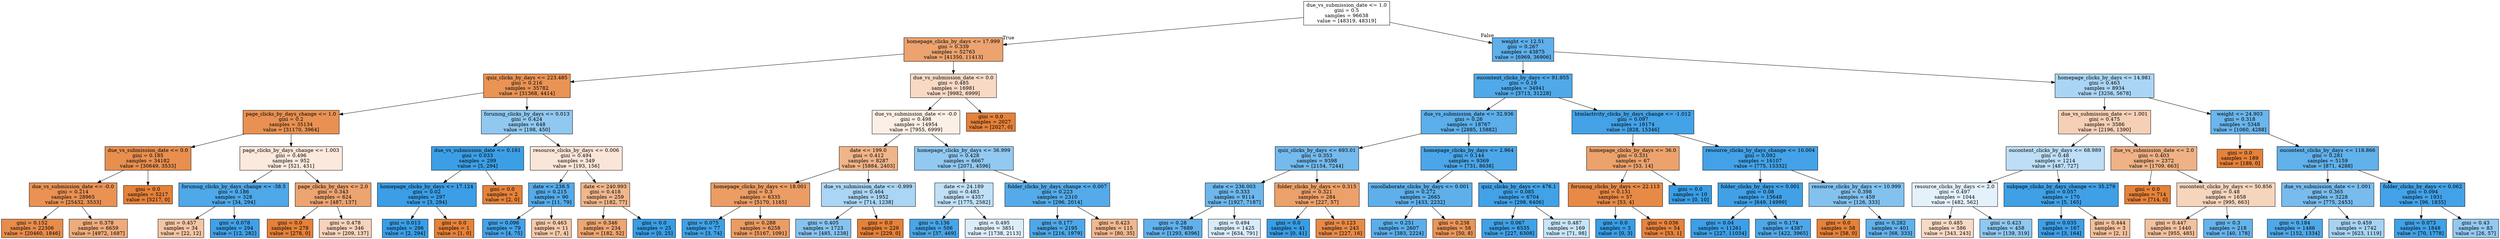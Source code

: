 digraph Tree {
node [shape=box, style="filled", color="black"] ;
0 [label="due_vs_submission_date <= 1.0\ngini = 0.5\nsamples = 96638\nvalue = [48319, 48319]", fillcolor="#e5813900"] ;
1 [label="homepage_clicks_by_days <= 17.999\ngini = 0.339\nsamples = 52763\nvalue = [41350, 11413]", fillcolor="#e58139b9"] ;
0 -> 1 [labeldistance=2.5, labelangle=45, headlabel="True"] ;
2 [label="quiz_clicks_by_days <= 223.485\ngini = 0.216\nsamples = 35782\nvalue = [31368, 4414]", fillcolor="#e58139db"] ;
1 -> 2 ;
3 [label="page_clicks_by_days_change <= 1.0\ngini = 0.2\nsamples = 35134\nvalue = [31170, 3964]", fillcolor="#e58139df"] ;
2 -> 3 ;
4 [label="due_vs_submission_date <= 0.0\ngini = 0.185\nsamples = 34182\nvalue = [30649, 3533]", fillcolor="#e58139e2"] ;
3 -> 4 ;
5 [label="due_vs_submission_date <= -0.0\ngini = 0.214\nsamples = 28965\nvalue = [25432, 3533]", fillcolor="#e58139dc"] ;
4 -> 5 ;
6 [label="gini = 0.152\nsamples = 22306\nvalue = [20460, 1846]", fillcolor="#e58139e8"] ;
5 -> 6 ;
7 [label="gini = 0.378\nsamples = 6659\nvalue = [4972, 1687]", fillcolor="#e58139a8"] ;
5 -> 7 ;
8 [label="gini = 0.0\nsamples = 5217\nvalue = [5217, 0]", fillcolor="#e58139ff"] ;
4 -> 8 ;
9 [label="page_clicks_by_days_change <= 1.003\ngini = 0.496\nsamples = 952\nvalue = [521, 431]", fillcolor="#e581392c"] ;
3 -> 9 ;
10 [label="forumng_clicks_by_days_change <= -38.5\ngini = 0.186\nsamples = 328\nvalue = [34, 294]", fillcolor="#399de5e2"] ;
9 -> 10 ;
11 [label="gini = 0.457\nsamples = 34\nvalue = [22, 12]", fillcolor="#e5813974"] ;
10 -> 11 ;
12 [label="gini = 0.078\nsamples = 294\nvalue = [12, 282]", fillcolor="#399de5f4"] ;
10 -> 12 ;
13 [label="page_clicks_by_days <= 2.0\ngini = 0.343\nsamples = 624\nvalue = [487, 137]", fillcolor="#e58139b7"] ;
9 -> 13 ;
14 [label="gini = 0.0\nsamples = 278\nvalue = [278, 0]", fillcolor="#e58139ff"] ;
13 -> 14 ;
15 [label="gini = 0.478\nsamples = 346\nvalue = [209, 137]", fillcolor="#e5813958"] ;
13 -> 15 ;
16 [label="forumng_clicks_by_days <= 0.013\ngini = 0.424\nsamples = 648\nvalue = [198, 450]", fillcolor="#399de58f"] ;
2 -> 16 ;
17 [label="due_vs_submission_date <= 0.161\ngini = 0.033\nsamples = 299\nvalue = [5, 294]", fillcolor="#399de5fb"] ;
16 -> 17 ;
18 [label="homepage_clicks_by_days <= 17.124\ngini = 0.02\nsamples = 297\nvalue = [3, 294]", fillcolor="#399de5fc"] ;
17 -> 18 ;
19 [label="gini = 0.013\nsamples = 296\nvalue = [2, 294]", fillcolor="#399de5fd"] ;
18 -> 19 ;
20 [label="gini = 0.0\nsamples = 1\nvalue = [1, 0]", fillcolor="#e58139ff"] ;
18 -> 20 ;
21 [label="gini = 0.0\nsamples = 2\nvalue = [2, 0]", fillcolor="#e58139ff"] ;
17 -> 21 ;
22 [label="resource_clicks_by_days <= 0.006\ngini = 0.494\nsamples = 349\nvalue = [193, 156]", fillcolor="#e5813931"] ;
16 -> 22 ;
23 [label="date <= 238.5\ngini = 0.215\nsamples = 90\nvalue = [11, 79]", fillcolor="#399de5db"] ;
22 -> 23 ;
24 [label="gini = 0.096\nsamples = 79\nvalue = [4, 75]", fillcolor="#399de5f1"] ;
23 -> 24 ;
25 [label="gini = 0.463\nsamples = 11\nvalue = [7, 4]", fillcolor="#e581396d"] ;
23 -> 25 ;
26 [label="date <= 240.993\ngini = 0.418\nsamples = 259\nvalue = [182, 77]", fillcolor="#e5813993"] ;
22 -> 26 ;
27 [label="gini = 0.346\nsamples = 234\nvalue = [182, 52]", fillcolor="#e58139b6"] ;
26 -> 27 ;
28 [label="gini = 0.0\nsamples = 25\nvalue = [0, 25]", fillcolor="#399de5ff"] ;
26 -> 28 ;
29 [label="due_vs_submission_date <= 0.0\ngini = 0.485\nsamples = 16981\nvalue = [9982, 6999]", fillcolor="#e581394c"] ;
1 -> 29 ;
30 [label="due_vs_submission_date <= -0.0\ngini = 0.498\nsamples = 14954\nvalue = [7955, 6999]", fillcolor="#e581391f"] ;
29 -> 30 ;
31 [label="date <= 199.0\ngini = 0.412\nsamples = 8287\nvalue = [5884, 2403]", fillcolor="#e5813997"] ;
30 -> 31 ;
32 [label="homepage_clicks_by_days <= 18.001\ngini = 0.3\nsamples = 6335\nvalue = [5170, 1165]", fillcolor="#e58139c6"] ;
31 -> 32 ;
33 [label="gini = 0.075\nsamples = 77\nvalue = [3, 74]", fillcolor="#399de5f5"] ;
32 -> 33 ;
34 [label="gini = 0.288\nsamples = 6258\nvalue = [5167, 1091]", fillcolor="#e58139c9"] ;
32 -> 34 ;
35 [label="due_vs_submission_date <= -0.999\ngini = 0.464\nsamples = 1952\nvalue = [714, 1238]", fillcolor="#399de56c"] ;
31 -> 35 ;
36 [label="gini = 0.405\nsamples = 1723\nvalue = [485, 1238]", fillcolor="#399de59b"] ;
35 -> 36 ;
37 [label="gini = 0.0\nsamples = 229\nvalue = [229, 0]", fillcolor="#e58139ff"] ;
35 -> 37 ;
38 [label="homepage_clicks_by_days <= 36.999\ngini = 0.428\nsamples = 6667\nvalue = [2071, 4596]", fillcolor="#399de58c"] ;
30 -> 38 ;
39 [label="date <= 24.189\ngini = 0.483\nsamples = 4357\nvalue = [1775, 2582]", fillcolor="#399de550"] ;
38 -> 39 ;
40 [label="gini = 0.136\nsamples = 506\nvalue = [37, 469]", fillcolor="#399de5eb"] ;
39 -> 40 ;
41 [label="gini = 0.495\nsamples = 3851\nvalue = [1738, 2113]", fillcolor="#399de52d"] ;
39 -> 41 ;
42 [label="folder_clicks_by_days_change <= 0.007\ngini = 0.223\nsamples = 2310\nvalue = [296, 2014]", fillcolor="#399de5da"] ;
38 -> 42 ;
43 [label="gini = 0.177\nsamples = 2195\nvalue = [216, 1979]", fillcolor="#399de5e3"] ;
42 -> 43 ;
44 [label="gini = 0.423\nsamples = 115\nvalue = [80, 35]", fillcolor="#e581398f"] ;
42 -> 44 ;
45 [label="gini = 0.0\nsamples = 2027\nvalue = [2027, 0]", fillcolor="#e58139ff"] ;
29 -> 45 ;
46 [label="weight <= 12.51\ngini = 0.267\nsamples = 43875\nvalue = [6969, 36906]", fillcolor="#399de5cf"] ;
0 -> 46 [labeldistance=2.5, labelangle=-45, headlabel="False"] ;
47 [label="oucontent_clicks_by_days <= 91.955\ngini = 0.19\nsamples = 34941\nvalue = [3713, 31228]", fillcolor="#399de5e1"] ;
46 -> 47 ;
48 [label="due_vs_submission_date <= 32.936\ngini = 0.26\nsamples = 18767\nvalue = [2885, 15882]", fillcolor="#399de5d1"] ;
47 -> 48 ;
49 [label="quiz_clicks_by_days <= 693.01\ngini = 0.353\nsamples = 9398\nvalue = [2154, 7244]", fillcolor="#399de5b3"] ;
48 -> 49 ;
50 [label="date <= 236.003\ngini = 0.333\nsamples = 9114\nvalue = [1927, 7187]", fillcolor="#399de5bb"] ;
49 -> 50 ;
51 [label="gini = 0.28\nsamples = 7689\nvalue = [1293, 6396]", fillcolor="#399de5cb"] ;
50 -> 51 ;
52 [label="gini = 0.494\nsamples = 1425\nvalue = [634, 791]", fillcolor="#399de533"] ;
50 -> 52 ;
53 [label="folder_clicks_by_days <= 0.315\ngini = 0.321\nsamples = 284\nvalue = [227, 57]", fillcolor="#e58139bf"] ;
49 -> 53 ;
54 [label="gini = 0.0\nsamples = 41\nvalue = [0, 41]", fillcolor="#399de5ff"] ;
53 -> 54 ;
55 [label="gini = 0.123\nsamples = 243\nvalue = [227, 16]", fillcolor="#e58139ed"] ;
53 -> 55 ;
56 [label="homepage_clicks_by_days <= 2.964\ngini = 0.144\nsamples = 9369\nvalue = [731, 8638]", fillcolor="#399de5e9"] ;
48 -> 56 ;
57 [label="oucollaborate_clicks_by_days <= 0.001\ngini = 0.272\nsamples = 2665\nvalue = [433, 2232]", fillcolor="#399de5ce"] ;
56 -> 57 ;
58 [label="gini = 0.251\nsamples = 2607\nvalue = [383, 2224]", fillcolor="#399de5d3"] ;
57 -> 58 ;
59 [label="gini = 0.238\nsamples = 58\nvalue = [50, 8]", fillcolor="#e58139d6"] ;
57 -> 59 ;
60 [label="quiz_clicks_by_days <= 476.1\ngini = 0.085\nsamples = 6704\nvalue = [298, 6406]", fillcolor="#399de5f3"] ;
56 -> 60 ;
61 [label="gini = 0.067\nsamples = 6535\nvalue = [227, 6308]", fillcolor="#399de5f6"] ;
60 -> 61 ;
62 [label="gini = 0.487\nsamples = 169\nvalue = [71, 98]", fillcolor="#399de546"] ;
60 -> 62 ;
63 [label="htmlactivity_clicks_by_days_change <= -1.012\ngini = 0.097\nsamples = 16174\nvalue = [828, 15346]", fillcolor="#399de5f1"] ;
47 -> 63 ;
64 [label="homepage_clicks_by_days <= 36.0\ngini = 0.331\nsamples = 67\nvalue = [53, 14]", fillcolor="#e58139bc"] ;
63 -> 64 ;
65 [label="forumng_clicks_by_days <= 22.113\ngini = 0.131\nsamples = 57\nvalue = [53, 4]", fillcolor="#e58139ec"] ;
64 -> 65 ;
66 [label="gini = 0.0\nsamples = 3\nvalue = [0, 3]", fillcolor="#399de5ff"] ;
65 -> 66 ;
67 [label="gini = 0.036\nsamples = 54\nvalue = [53, 1]", fillcolor="#e58139fa"] ;
65 -> 67 ;
68 [label="gini = 0.0\nsamples = 10\nvalue = [0, 10]", fillcolor="#399de5ff"] ;
64 -> 68 ;
69 [label="resource_clicks_by_days_change <= 10.004\ngini = 0.092\nsamples = 16107\nvalue = [775, 15332]", fillcolor="#399de5f2"] ;
63 -> 69 ;
70 [label="folder_clicks_by_days <= 0.001\ngini = 0.08\nsamples = 15648\nvalue = [649, 14999]", fillcolor="#399de5f4"] ;
69 -> 70 ;
71 [label="gini = 0.04\nsamples = 11261\nvalue = [227, 11034]", fillcolor="#399de5fa"] ;
70 -> 71 ;
72 [label="gini = 0.174\nsamples = 4387\nvalue = [422, 3965]", fillcolor="#399de5e4"] ;
70 -> 72 ;
73 [label="resource_clicks_by_days <= 10.999\ngini = 0.398\nsamples = 459\nvalue = [126, 333]", fillcolor="#399de59f"] ;
69 -> 73 ;
74 [label="gini = 0.0\nsamples = 58\nvalue = [58, 0]", fillcolor="#e58139ff"] ;
73 -> 74 ;
75 [label="gini = 0.282\nsamples = 401\nvalue = [68, 333]", fillcolor="#399de5cb"] ;
73 -> 75 ;
76 [label="homepage_clicks_by_days <= 14.981\ngini = 0.463\nsamples = 8934\nvalue = [3256, 5678]", fillcolor="#399de56d"] ;
46 -> 76 ;
77 [label="due_vs_submission_date <= 1.001\ngini = 0.475\nsamples = 3586\nvalue = [2196, 1390]", fillcolor="#e581395e"] ;
76 -> 77 ;
78 [label="oucontent_clicks_by_days <= 68.989\ngini = 0.48\nsamples = 1214\nvalue = [487, 727]", fillcolor="#399de554"] ;
77 -> 78 ;
79 [label="resource_clicks_by_days <= 2.0\ngini = 0.497\nsamples = 1044\nvalue = [482, 562]", fillcolor="#399de524"] ;
78 -> 79 ;
80 [label="gini = 0.485\nsamples = 586\nvalue = [343, 243]", fillcolor="#e581394a"] ;
79 -> 80 ;
81 [label="gini = 0.423\nsamples = 458\nvalue = [139, 319]", fillcolor="#399de590"] ;
79 -> 81 ;
82 [label="subpage_clicks_by_days_change <= 35.279\ngini = 0.057\nsamples = 170\nvalue = [5, 165]", fillcolor="#399de5f7"] ;
78 -> 82 ;
83 [label="gini = 0.035\nsamples = 167\nvalue = [3, 164]", fillcolor="#399de5fa"] ;
82 -> 83 ;
84 [label="gini = 0.444\nsamples = 3\nvalue = [2, 1]", fillcolor="#e581397f"] ;
82 -> 84 ;
85 [label="due_vs_submission_date <= 2.0\ngini = 0.403\nsamples = 2372\nvalue = [1709, 663]", fillcolor="#e581399c"] ;
77 -> 85 ;
86 [label="gini = 0.0\nsamples = 714\nvalue = [714, 0]", fillcolor="#e58139ff"] ;
85 -> 86 ;
87 [label="oucontent_clicks_by_days <= 50.856\ngini = 0.48\nsamples = 1658\nvalue = [995, 663]", fillcolor="#e5813955"] ;
85 -> 87 ;
88 [label="gini = 0.447\nsamples = 1440\nvalue = [955, 485]", fillcolor="#e581397d"] ;
87 -> 88 ;
89 [label="gini = 0.3\nsamples = 218\nvalue = [40, 178]", fillcolor="#399de5c6"] ;
87 -> 89 ;
90 [label="weight <= 24.903\ngini = 0.318\nsamples = 5348\nvalue = [1060, 4288]", fillcolor="#399de5c0"] ;
76 -> 90 ;
91 [label="gini = 0.0\nsamples = 189\nvalue = [189, 0]", fillcolor="#e58139ff"] ;
90 -> 91 ;
92 [label="oucontent_clicks_by_days <= 118.866\ngini = 0.281\nsamples = 5159\nvalue = [871, 4288]", fillcolor="#399de5cb"] ;
90 -> 92 ;
93 [label="due_vs_submission_date <= 1.001\ngini = 0.365\nsamples = 3228\nvalue = [775, 2453]", fillcolor="#399de5ae"] ;
92 -> 93 ;
94 [label="gini = 0.184\nsamples = 1486\nvalue = [152, 1334]", fillcolor="#399de5e2"] ;
93 -> 94 ;
95 [label="gini = 0.459\nsamples = 1742\nvalue = [623, 1119]", fillcolor="#399de571"] ;
93 -> 95 ;
96 [label="folder_clicks_by_days <= 0.062\ngini = 0.094\nsamples = 1931\nvalue = [96, 1835]", fillcolor="#399de5f2"] ;
92 -> 96 ;
97 [label="gini = 0.073\nsamples = 1848\nvalue = [70, 1778]", fillcolor="#399de5f5"] ;
96 -> 97 ;
98 [label="gini = 0.43\nsamples = 83\nvalue = [26, 57]", fillcolor="#399de58b"] ;
96 -> 98 ;
}